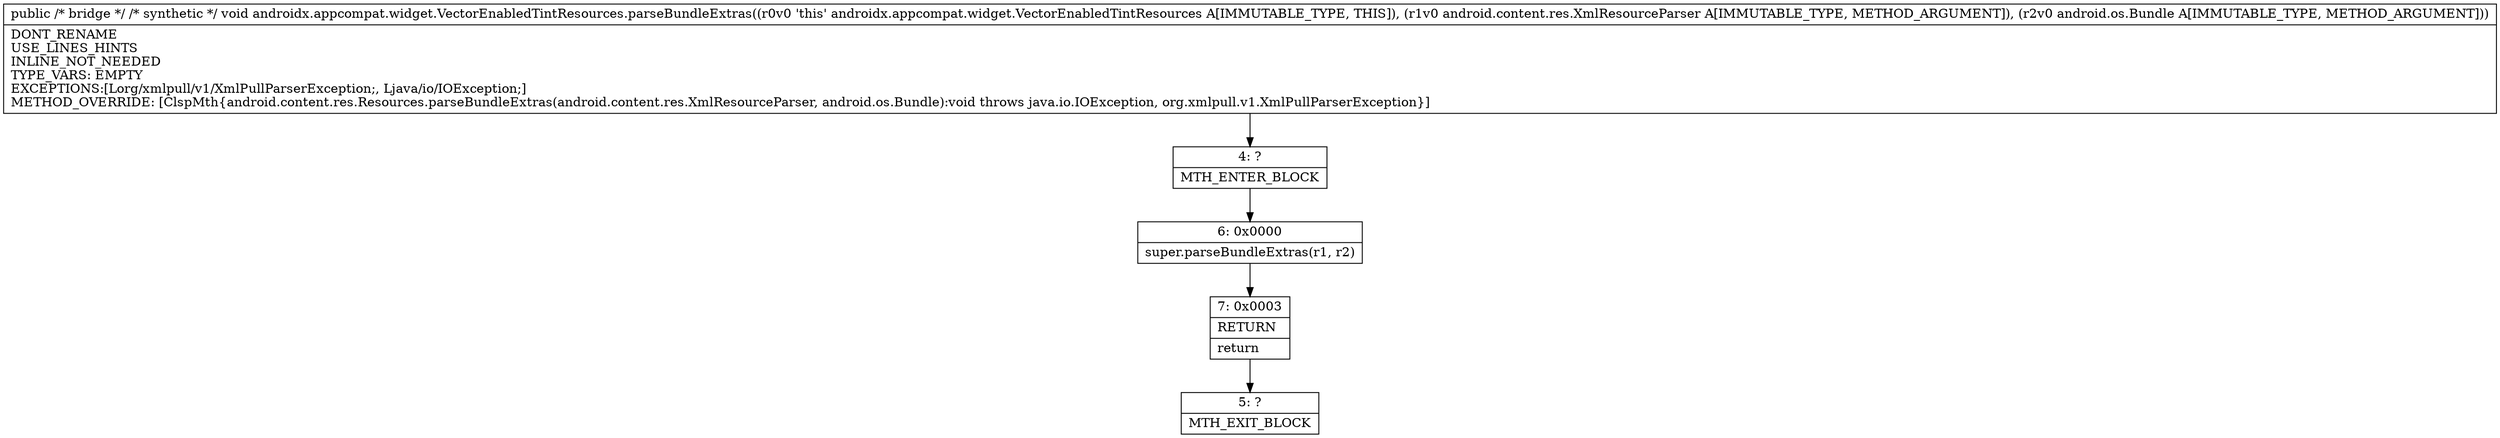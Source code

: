digraph "CFG forandroidx.appcompat.widget.VectorEnabledTintResources.parseBundleExtras(Landroid\/content\/res\/XmlResourceParser;Landroid\/os\/Bundle;)V" {
Node_4 [shape=record,label="{4\:\ ?|MTH_ENTER_BLOCK\l}"];
Node_6 [shape=record,label="{6\:\ 0x0000|super.parseBundleExtras(r1, r2)\l}"];
Node_7 [shape=record,label="{7\:\ 0x0003|RETURN\l|return\l}"];
Node_5 [shape=record,label="{5\:\ ?|MTH_EXIT_BLOCK\l}"];
MethodNode[shape=record,label="{public \/* bridge *\/ \/* synthetic *\/ void androidx.appcompat.widget.VectorEnabledTintResources.parseBundleExtras((r0v0 'this' androidx.appcompat.widget.VectorEnabledTintResources A[IMMUTABLE_TYPE, THIS]), (r1v0 android.content.res.XmlResourceParser A[IMMUTABLE_TYPE, METHOD_ARGUMENT]), (r2v0 android.os.Bundle A[IMMUTABLE_TYPE, METHOD_ARGUMENT]))  | DONT_RENAME\lUSE_LINES_HINTS\lINLINE_NOT_NEEDED\lTYPE_VARS: EMPTY\lEXCEPTIONS:[Lorg\/xmlpull\/v1\/XmlPullParserException;, Ljava\/io\/IOException;]\lMETHOD_OVERRIDE: [ClspMth\{android.content.res.Resources.parseBundleExtras(android.content.res.XmlResourceParser, android.os.Bundle):void throws java.io.IOException, org.xmlpull.v1.XmlPullParserException\}]\l}"];
MethodNode -> Node_4;Node_4 -> Node_6;
Node_6 -> Node_7;
Node_7 -> Node_5;
}

